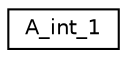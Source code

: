 digraph "Graphical Class Hierarchy"
{
  edge [fontname="Helvetica",fontsize="10",labelfontname="Helvetica",labelfontsize="10"];
  node [fontname="Helvetica",fontsize="10",shape=record];
  rankdir="LR";
  Node0 [label="A_int_1",height=0.2,width=0.4,color="black", fillcolor="white", style="filled",URL="$struct_a__int__1.html"];
}
